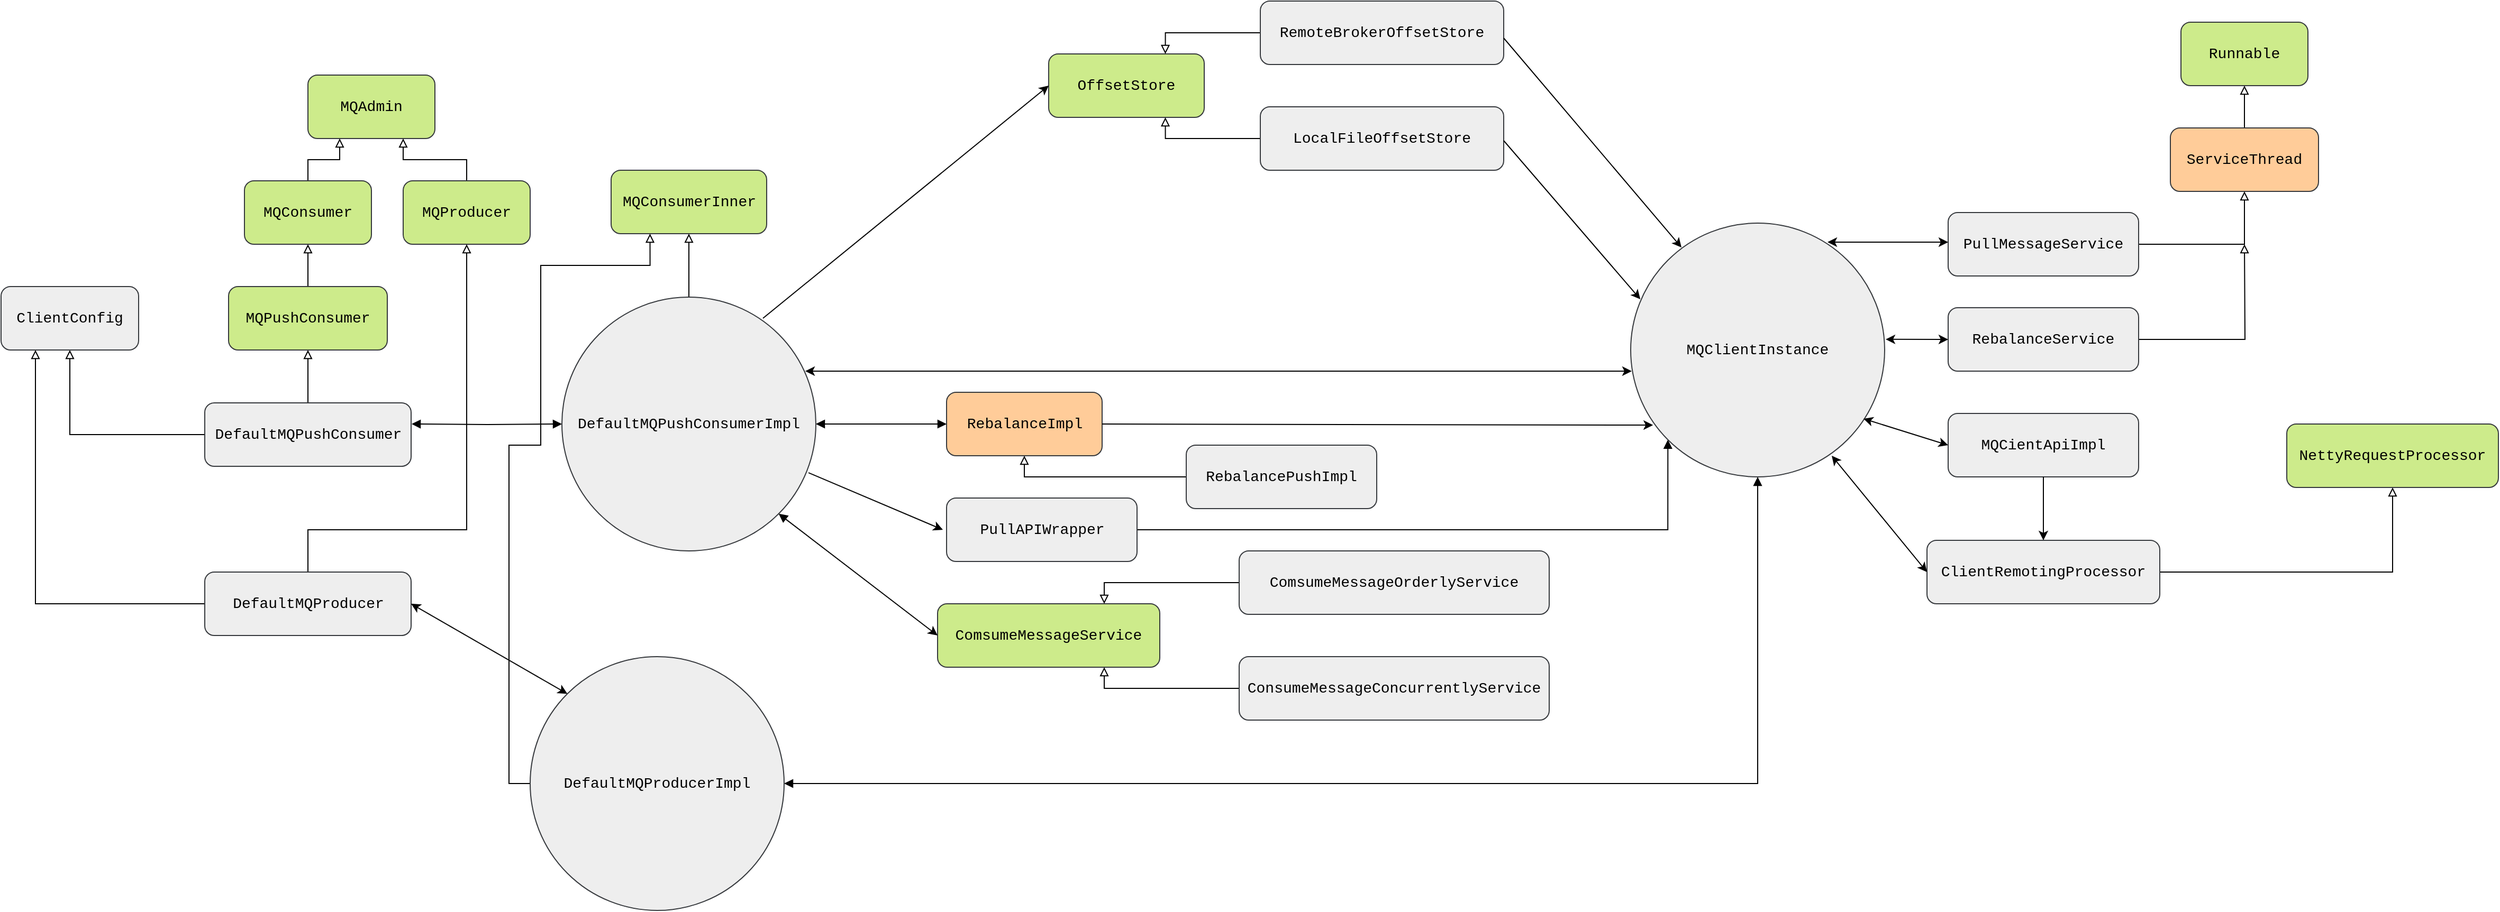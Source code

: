 <mxfile version="12.4.0" type="device" pages="1"><diagram id="mYf9nGsX_VFuk5SGQGPi" name="Page-1"><mxGraphModel dx="2013" dy="556" grid="1" gridSize="10" guides="1" tooltips="1" connect="1" arrows="1" fold="1" page="1" pageScale="1" pageWidth="827" pageHeight="1169" math="0" shadow="0"><root><mxCell id="0"/><mxCell id="1" parent="0"/><mxCell id="-UScnYANRzVO_5OVD0Nx-1" value="&lt;font style=&quot;font-size: 14px&quot; face=&quot;Courier New&quot;&gt;MQAdmin&lt;/font&gt;" style="rounded=1;whiteSpace=wrap;html=1;fillColor=#cdeb8b;strokeColor=#36393d;" parent="1" vertex="1"><mxGeometry x="170" y="100" width="120" height="60" as="geometry"/></mxCell><mxCell id="-UScnYANRzVO_5OVD0Nx-3" style="edgeStyle=orthogonalEdgeStyle;rounded=0;orthogonalLoop=1;jettySize=auto;html=1;entryX=0.25;entryY=1;entryDx=0;entryDy=0;endArrow=block;endFill=0;" parent="1" source="-UScnYANRzVO_5OVD0Nx-2" target="-UScnYANRzVO_5OVD0Nx-1" edge="1"><mxGeometry relative="1" as="geometry"/></mxCell><mxCell id="-UScnYANRzVO_5OVD0Nx-2" value="&lt;font style=&quot;font-size: 14px&quot; face=&quot;Courier New&quot;&gt;MQConsumer&lt;/font&gt;" style="rounded=1;whiteSpace=wrap;html=1;fillColor=#cdeb8b;strokeColor=#36393d;" parent="1" vertex="1"><mxGeometry x="110" y="200" width="120" height="60" as="geometry"/></mxCell><mxCell id="-UScnYANRzVO_5OVD0Nx-5" style="edgeStyle=orthogonalEdgeStyle;rounded=0;orthogonalLoop=1;jettySize=auto;html=1;entryX=0.5;entryY=1;entryDx=0;entryDy=0;endArrow=block;endFill=0;" parent="1" source="-UScnYANRzVO_5OVD0Nx-4" target="-UScnYANRzVO_5OVD0Nx-2" edge="1"><mxGeometry relative="1" as="geometry"/></mxCell><mxCell id="-UScnYANRzVO_5OVD0Nx-4" value="&lt;font style=&quot;font-size: 14px&quot; face=&quot;Courier New&quot;&gt;MQPushConsumer&lt;/font&gt;" style="rounded=1;whiteSpace=wrap;html=1;fillColor=#cdeb8b;strokeColor=#36393d;" parent="1" vertex="1"><mxGeometry x="95" y="300" width="150" height="60" as="geometry"/></mxCell><mxCell id="-UScnYANRzVO_5OVD0Nx-7" style="edgeStyle=orthogonalEdgeStyle;rounded=0;orthogonalLoop=1;jettySize=auto;html=1;entryX=0.5;entryY=1;entryDx=0;entryDy=0;endArrow=block;endFill=0;" parent="1" source="-UScnYANRzVO_5OVD0Nx-6" target="-UScnYANRzVO_5OVD0Nx-4" edge="1"><mxGeometry relative="1" as="geometry"/></mxCell><mxCell id="-UScnYANRzVO_5OVD0Nx-9" style="edgeStyle=orthogonalEdgeStyle;rounded=0;orthogonalLoop=1;jettySize=auto;html=1;entryX=0.5;entryY=1;entryDx=0;entryDy=0;endArrow=block;endFill=0;" parent="1" source="-UScnYANRzVO_5OVD0Nx-6" target="-UScnYANRzVO_5OVD0Nx-8" edge="1"><mxGeometry relative="1" as="geometry"/></mxCell><mxCell id="-UScnYANRzVO_5OVD0Nx-14" style="edgeStyle=orthogonalEdgeStyle;rounded=0;orthogonalLoop=1;jettySize=auto;html=1;endArrow=block;endFill=1;startArrow=block;startFill=1;" parent="1" target="-UScnYANRzVO_5OVD0Nx-32" edge="1"><mxGeometry relative="1" as="geometry"><mxPoint x="268" y="430" as="sourcePoint"/><mxPoint x="413" y="425" as="targetPoint"/></mxGeometry></mxCell><mxCell id="-UScnYANRzVO_5OVD0Nx-6" value="&lt;font style=&quot;font-size: 14px&quot; face=&quot;Courier New&quot;&gt;DefaultMQPushConsumer&lt;/font&gt;" style="rounded=1;whiteSpace=wrap;html=1;fillColor=#eeeeee;strokeColor=#36393d;" parent="1" vertex="1"><mxGeometry x="72.5" y="410" width="195" height="60" as="geometry"/></mxCell><mxCell id="-UScnYANRzVO_5OVD0Nx-8" value="&lt;font face=&quot;Courier New&quot;&gt;&lt;span style=&quot;font-size: 14px&quot;&gt;ClientConfig&lt;/span&gt;&lt;/font&gt;" style="rounded=1;whiteSpace=wrap;html=1;fillColor=#eeeeee;strokeColor=#36393d;" parent="1" vertex="1"><mxGeometry x="-120" y="300" width="130" height="60" as="geometry"/></mxCell><mxCell id="-UScnYANRzVO_5OVD0Nx-11" value="&lt;font style=&quot;font-size: 14px&quot; face=&quot;Courier New&quot;&gt;MQConsumerInner&lt;/font&gt;" style="rounded=1;whiteSpace=wrap;html=1;fillColor=#cdeb8b;strokeColor=#36393d;" parent="1" vertex="1"><mxGeometry x="456.5" y="190" width="147" height="60" as="geometry"/></mxCell><mxCell id="-UScnYANRzVO_5OVD0Nx-16" value="&lt;font face=&quot;Courier New&quot;&gt;&lt;span style=&quot;font-size: 14px&quot;&gt;RebalanceImpl&lt;/span&gt;&lt;/font&gt;" style="rounded=1;whiteSpace=wrap;html=1;fillColor=#ffcc99;strokeColor=#36393d;" parent="1" vertex="1"><mxGeometry x="773.5" y="400" width="147" height="60" as="geometry"/></mxCell><mxCell id="-UScnYANRzVO_5OVD0Nx-56" style="edgeStyle=orthogonalEdgeStyle;rounded=0;orthogonalLoop=1;jettySize=auto;html=1;entryX=0;entryY=1;entryDx=0;entryDy=0;startArrow=none;startFill=0;endArrow=block;endFill=1;" parent="1" source="-UScnYANRzVO_5OVD0Nx-21" target="-UScnYANRzVO_5OVD0Nx-52" edge="1"><mxGeometry relative="1" as="geometry"/></mxCell><mxCell id="-UScnYANRzVO_5OVD0Nx-21" value="&lt;font face=&quot;Courier New&quot;&gt;&lt;span style=&quot;font-size: 14px&quot;&gt;PullAPIWrapper&lt;/span&gt;&lt;/font&gt;" style="rounded=1;whiteSpace=wrap;html=1;fillColor=#eeeeee;strokeColor=#36393d;" parent="1" vertex="1"><mxGeometry x="773.5" y="500" width="180" height="60" as="geometry"/></mxCell><mxCell id="-UScnYANRzVO_5OVD0Nx-24" value="&lt;font face=&quot;Courier New&quot;&gt;&lt;span style=&quot;font-size: 14px&quot;&gt;OffsetStore&lt;/span&gt;&lt;/font&gt;" style="rounded=1;whiteSpace=wrap;html=1;fillColor=#cdeb8b;strokeColor=#36393d;" parent="1" vertex="1"><mxGeometry x="870" y="80" width="147" height="60" as="geometry"/></mxCell><mxCell id="-UScnYANRzVO_5OVD0Nx-36" style="edgeStyle=orthogonalEdgeStyle;rounded=0;orthogonalLoop=1;jettySize=auto;html=1;entryX=0.75;entryY=0;entryDx=0;entryDy=0;endArrow=block;endFill=0;" parent="1" source="-UScnYANRzVO_5OVD0Nx-25" target="-UScnYANRzVO_5OVD0Nx-24" edge="1"><mxGeometry relative="1" as="geometry"/></mxCell><mxCell id="-UScnYANRzVO_5OVD0Nx-25" value="&lt;font face=&quot;Courier New&quot;&gt;&lt;span style=&quot;font-size: 14px&quot;&gt;RemoteBrokerOffsetStore&lt;/span&gt;&lt;/font&gt;" style="rounded=1;whiteSpace=wrap;html=1;fillColor=#eeeeee;strokeColor=#36393d;" parent="1" vertex="1"><mxGeometry x="1070" y="30" width="230" height="60" as="geometry"/></mxCell><mxCell id="-UScnYANRzVO_5OVD0Nx-28" style="edgeStyle=orthogonalEdgeStyle;rounded=0;orthogonalLoop=1;jettySize=auto;html=1;entryX=0.75;entryY=1;entryDx=0;entryDy=0;endArrow=block;endFill=0;" parent="1" source="-UScnYANRzVO_5OVD0Nx-26" target="-UScnYANRzVO_5OVD0Nx-24" edge="1"><mxGeometry relative="1" as="geometry"/></mxCell><mxCell id="-UScnYANRzVO_5OVD0Nx-26" value="&lt;font face=&quot;Courier New&quot;&gt;&lt;span style=&quot;font-size: 14px&quot;&gt;LocalFileOffsetStore&lt;/span&gt;&lt;/font&gt;" style="rounded=1;whiteSpace=wrap;html=1;fillColor=#eeeeee;strokeColor=#36393d;" parent="1" vertex="1"><mxGeometry x="1070" y="130" width="230" height="60" as="geometry"/></mxCell><mxCell id="-UScnYANRzVO_5OVD0Nx-33" style="edgeStyle=orthogonalEdgeStyle;rounded=0;orthogonalLoop=1;jettySize=auto;html=1;entryX=0.5;entryY=1;entryDx=0;entryDy=0;endArrow=block;endFill=0;" parent="1" source="-UScnYANRzVO_5OVD0Nx-32" target="-UScnYANRzVO_5OVD0Nx-11" edge="1"><mxGeometry relative="1" as="geometry"/></mxCell><mxCell id="-UScnYANRzVO_5OVD0Nx-43" style="edgeStyle=orthogonalEdgeStyle;rounded=0;orthogonalLoop=1;jettySize=auto;html=1;exitX=1;exitY=0.5;exitDx=0;exitDy=0;entryX=0;entryY=0.5;entryDx=0;entryDy=0;endArrow=block;endFill=1;startArrow=block;startFill=1;" parent="1" source="-UScnYANRzVO_5OVD0Nx-32" target="-UScnYANRzVO_5OVD0Nx-16" edge="1"><mxGeometry relative="1" as="geometry"/></mxCell><mxCell id="-UScnYANRzVO_5OVD0Nx-32" value="&lt;span style=&quot;font-family: &amp;#34;courier new&amp;#34; ; font-size: 14px ; white-space: normal&quot;&gt;DefaultMQPushConsumerImpl&lt;/span&gt;" style="ellipse;whiteSpace=wrap;html=1;aspect=fixed;fillColor=#eeeeee;strokeColor=#36393d;" parent="1" vertex="1"><mxGeometry x="410" y="310" width="240" height="240" as="geometry"/></mxCell><mxCell id="-UScnYANRzVO_5OVD0Nx-38" style="edgeStyle=orthogonalEdgeStyle;rounded=0;orthogonalLoop=1;jettySize=auto;html=1;entryX=0.5;entryY=1;entryDx=0;entryDy=0;endArrow=block;endFill=0;" parent="1" source="-UScnYANRzVO_5OVD0Nx-37" target="-UScnYANRzVO_5OVD0Nx-16" edge="1"><mxGeometry relative="1" as="geometry"/></mxCell><mxCell id="-UScnYANRzVO_5OVD0Nx-37" value="&lt;font face=&quot;Courier New&quot;&gt;&lt;span style=&quot;font-size: 14px&quot;&gt;RebalancePushImpl&lt;/span&gt;&lt;/font&gt;" style="rounded=1;whiteSpace=wrap;html=1;fillColor=#eeeeee;strokeColor=#36393d;" parent="1" vertex="1"><mxGeometry x="1000" y="450" width="180" height="60" as="geometry"/></mxCell><mxCell id="-UScnYANRzVO_5OVD0Nx-42" value="" style="endArrow=classic;html=1;entryX=0;entryY=0.5;entryDx=0;entryDy=0;" parent="1" target="-UScnYANRzVO_5OVD0Nx-24" edge="1"><mxGeometry width="50" height="50" relative="1" as="geometry"><mxPoint x="600" y="330" as="sourcePoint"/><mxPoint x="650" y="280" as="targetPoint"/></mxGeometry></mxCell><mxCell id="-UScnYANRzVO_5OVD0Nx-44" value="" style="endArrow=classic;html=1;exitX=0.971;exitY=0.692;exitDx=0;exitDy=0;exitPerimeter=0;" parent="1" source="-UScnYANRzVO_5OVD0Nx-32" edge="1"><mxGeometry width="50" height="50" relative="1" as="geometry"><mxPoint x="270" y="630" as="sourcePoint"/><mxPoint x="770" y="530" as="targetPoint"/></mxGeometry></mxCell><mxCell id="-UScnYANRzVO_5OVD0Nx-45" value="&lt;font face=&quot;Courier New&quot;&gt;&lt;span style=&quot;font-size: 14px&quot;&gt;ComsumeMessageService&lt;/span&gt;&lt;/font&gt;" style="rounded=1;whiteSpace=wrap;html=1;fillColor=#cdeb8b;strokeColor=#36393d;" parent="1" vertex="1"><mxGeometry x="765" y="600" width="210" height="60" as="geometry"/></mxCell><mxCell id="-UScnYANRzVO_5OVD0Nx-47" value="" style="endArrow=classic;html=1;exitX=1;exitY=1;exitDx=0;exitDy=0;entryX=0;entryY=0.5;entryDx=0;entryDy=0;startArrow=block;startFill=1;" parent="1" source="-UScnYANRzVO_5OVD0Nx-32" target="-UScnYANRzVO_5OVD0Nx-45" edge="1"><mxGeometry width="50" height="50" relative="1" as="geometry"><mxPoint x="350" y="730" as="sourcePoint"/><mxPoint x="400" y="680" as="targetPoint"/></mxGeometry></mxCell><mxCell id="-UScnYANRzVO_5OVD0Nx-51" style="edgeStyle=orthogonalEdgeStyle;rounded=0;orthogonalLoop=1;jettySize=auto;html=1;entryX=0.75;entryY=0;entryDx=0;entryDy=0;startArrow=none;startFill=0;endArrow=block;endFill=0;" parent="1" source="-UScnYANRzVO_5OVD0Nx-48" target="-UScnYANRzVO_5OVD0Nx-45" edge="1"><mxGeometry relative="1" as="geometry"/></mxCell><mxCell id="-UScnYANRzVO_5OVD0Nx-48" value="&lt;span style=&quot;font-family: &amp;#34;courier new&amp;#34; ; font-size: 14px&quot;&gt;ComsumeMessageOrderlyService&lt;/span&gt;" style="rounded=1;whiteSpace=wrap;html=1;fillColor=#eeeeee;strokeColor=#36393d;" parent="1" vertex="1"><mxGeometry x="1050" y="550" width="293" height="60" as="geometry"/></mxCell><mxCell id="-UScnYANRzVO_5OVD0Nx-50" style="edgeStyle=orthogonalEdgeStyle;rounded=0;orthogonalLoop=1;jettySize=auto;html=1;entryX=0.75;entryY=1;entryDx=0;entryDy=0;startArrow=none;startFill=0;endArrow=block;endFill=0;" parent="1" source="-UScnYANRzVO_5OVD0Nx-49" target="-UScnYANRzVO_5OVD0Nx-45" edge="1"><mxGeometry relative="1" as="geometry"/></mxCell><mxCell id="-UScnYANRzVO_5OVD0Nx-49" value="&lt;span style=&quot;font-family: &amp;#34;courier new&amp;#34; ; font-size: 14px&quot;&gt;ConsumeMessageConcurrentlyService&lt;/span&gt;" style="rounded=1;whiteSpace=wrap;html=1;fillColor=#eeeeee;strokeColor=#36393d;" parent="1" vertex="1"><mxGeometry x="1050" y="650" width="293" height="60" as="geometry"/></mxCell><mxCell id="-UScnYANRzVO_5OVD0Nx-52" value="&lt;font face=&quot;courier new&quot;&gt;&lt;span style=&quot;font-size: 14px&quot;&gt;MQClientInstance&lt;/span&gt;&lt;/font&gt;" style="ellipse;whiteSpace=wrap;html=1;aspect=fixed;fillColor=#eeeeee;strokeColor=#36393d;" parent="1" vertex="1"><mxGeometry x="1420" y="240" width="240" height="240" as="geometry"/></mxCell><mxCell id="-UScnYANRzVO_5OVD0Nx-53" value="" style="endArrow=classic;startArrow=classic;html=1;" parent="1" edge="1"><mxGeometry width="50" height="50" relative="1" as="geometry"><mxPoint x="640" y="380" as="sourcePoint"/><mxPoint x="1421" y="380" as="targetPoint"/><Array as="points"><mxPoint x="1400" y="380"/></Array></mxGeometry></mxCell><mxCell id="-UScnYANRzVO_5OVD0Nx-55" value="" style="endArrow=classic;html=1;entryX=0.088;entryY=0.796;entryDx=0;entryDy=0;entryPerimeter=0;exitX=1;exitY=0.5;exitDx=0;exitDy=0;" parent="1" source="-UScnYANRzVO_5OVD0Nx-16" target="-UScnYANRzVO_5OVD0Nx-52" edge="1"><mxGeometry width="50" height="50" relative="1" as="geometry"><mxPoint x="490" y="780" as="sourcePoint"/><mxPoint x="540" y="730" as="targetPoint"/></mxGeometry></mxCell><mxCell id="-UScnYANRzVO_5OVD0Nx-57" value="" style="endArrow=classic;html=1;entryX=0.038;entryY=0.3;entryDx=0;entryDy=0;entryPerimeter=0;" parent="1" target="-UScnYANRzVO_5OVD0Nx-52" edge="1"><mxGeometry width="50" height="50" relative="1" as="geometry"><mxPoint x="1300" y="162" as="sourcePoint"/><mxPoint x="1350" y="112" as="targetPoint"/></mxGeometry></mxCell><mxCell id="-UScnYANRzVO_5OVD0Nx-58" value="" style="endArrow=classic;html=1;entryX=0.2;entryY=0.096;entryDx=0;entryDy=0;entryPerimeter=0;" parent="1" target="-UScnYANRzVO_5OVD0Nx-52" edge="1"><mxGeometry width="50" height="50" relative="1" as="geometry"><mxPoint x="1300" y="65" as="sourcePoint"/><mxPoint x="1429.12" y="215" as="targetPoint"/></mxGeometry></mxCell><mxCell id="-UScnYANRzVO_5OVD0Nx-60" style="edgeStyle=orthogonalEdgeStyle;rounded=0;orthogonalLoop=1;jettySize=auto;html=1;entryX=0.75;entryY=1;entryDx=0;entryDy=0;startArrow=none;startFill=0;endArrow=block;endFill=0;" parent="1" source="-UScnYANRzVO_5OVD0Nx-59" target="-UScnYANRzVO_5OVD0Nx-1" edge="1"><mxGeometry relative="1" as="geometry"/></mxCell><mxCell id="-UScnYANRzVO_5OVD0Nx-59" value="&lt;font style=&quot;font-size: 14px&quot; face=&quot;Courier New&quot;&gt;MQProducer&lt;/font&gt;" style="rounded=1;whiteSpace=wrap;html=1;fillColor=#cdeb8b;strokeColor=#36393d;" parent="1" vertex="1"><mxGeometry x="260" y="200" width="120" height="60" as="geometry"/></mxCell><mxCell id="-UScnYANRzVO_5OVD0Nx-62" style="edgeStyle=orthogonalEdgeStyle;rounded=0;orthogonalLoop=1;jettySize=auto;html=1;entryX=0.25;entryY=1;entryDx=0;entryDy=0;startArrow=none;startFill=0;endArrow=block;endFill=0;" parent="1" source="-UScnYANRzVO_5OVD0Nx-61" target="-UScnYANRzVO_5OVD0Nx-8" edge="1"><mxGeometry relative="1" as="geometry"/></mxCell><mxCell id="-UScnYANRzVO_5OVD0Nx-65" style="edgeStyle=orthogonalEdgeStyle;rounded=0;orthogonalLoop=1;jettySize=auto;html=1;startArrow=none;startFill=0;endArrow=block;endFill=0;entryX=0.5;entryY=1;entryDx=0;entryDy=0;" parent="1" source="-UScnYANRzVO_5OVD0Nx-61" target="-UScnYANRzVO_5OVD0Nx-59" edge="1"><mxGeometry relative="1" as="geometry"><mxPoint x="340" y="310" as="targetPoint"/><Array as="points"><mxPoint x="170" y="530"/><mxPoint x="320" y="530"/></Array></mxGeometry></mxCell><mxCell id="-UScnYANRzVO_5OVD0Nx-61" value="&lt;font face=&quot;Courier New&quot; style=&quot;font-size: 14px&quot;&gt;DefaultMQProducer&lt;/font&gt;" style="rounded=1;whiteSpace=wrap;html=1;fillColor=#eeeeee;strokeColor=#36393d;" parent="1" vertex="1"><mxGeometry x="72.5" y="570" width="195" height="60" as="geometry"/></mxCell><mxCell id="-UScnYANRzVO_5OVD0Nx-69" style="edgeStyle=orthogonalEdgeStyle;rounded=0;orthogonalLoop=1;jettySize=auto;html=1;startArrow=block;startFill=1;endArrow=block;endFill=1;" parent="1" source="-UScnYANRzVO_5OVD0Nx-67" target="-UScnYANRzVO_5OVD0Nx-52" edge="1"><mxGeometry relative="1" as="geometry"/></mxCell><mxCell id="-UScnYANRzVO_5OVD0Nx-80" style="edgeStyle=orthogonalEdgeStyle;rounded=0;orthogonalLoop=1;jettySize=auto;html=1;entryX=0.25;entryY=1;entryDx=0;entryDy=0;startArrow=none;startFill=0;endArrow=block;endFill=0;" parent="1" source="-UScnYANRzVO_5OVD0Nx-67" target="-UScnYANRzVO_5OVD0Nx-11" edge="1"><mxGeometry relative="1" as="geometry"><Array as="points"><mxPoint x="360" y="770"/><mxPoint x="360" y="450"/><mxPoint x="390" y="450"/><mxPoint x="390" y="280"/><mxPoint x="493" y="280"/></Array></mxGeometry></mxCell><mxCell id="-UScnYANRzVO_5OVD0Nx-67" value="&lt;span style=&quot;font-family: &amp;#34;courier new&amp;#34; ; font-size: 14px&quot;&gt;DefaultMQProducer&lt;/span&gt;&lt;span style=&quot;font-family: &amp;#34;courier new&amp;#34; ; font-size: 14px ; white-space: normal&quot;&gt;Impl&lt;/span&gt;" style="ellipse;whiteSpace=wrap;html=1;aspect=fixed;fillColor=#eeeeee;strokeColor=#36393d;" parent="1" vertex="1"><mxGeometry x="380" y="650" width="240" height="240" as="geometry"/></mxCell><mxCell id="-UScnYANRzVO_5OVD0Nx-68" value="" style="endArrow=classic;startArrow=classic;html=1;entryX=0;entryY=0;entryDx=0;entryDy=0;exitX=1;exitY=0.5;exitDx=0;exitDy=0;" parent="1" source="-UScnYANRzVO_5OVD0Nx-61" target="-UScnYANRzVO_5OVD0Nx-67" edge="1"><mxGeometry width="50" height="50" relative="1" as="geometry"><mxPoint x="40" y="960" as="sourcePoint"/><mxPoint x="90" y="910" as="targetPoint"/></mxGeometry></mxCell><mxCell id="-UScnYANRzVO_5OVD0Nx-70" value="&lt;font face=&quot;Courier New&quot;&gt;&lt;span style=&quot;font-size: 14px&quot;&gt;Runnable&lt;/span&gt;&lt;/font&gt;" style="rounded=1;whiteSpace=wrap;html=1;fillColor=#cdeb8b;strokeColor=#36393d;" parent="1" vertex="1"><mxGeometry x="1940" y="50" width="120" height="60" as="geometry"/></mxCell><mxCell id="-UScnYANRzVO_5OVD0Nx-72" style="edgeStyle=orthogonalEdgeStyle;rounded=0;orthogonalLoop=1;jettySize=auto;html=1;entryX=0.5;entryY=1;entryDx=0;entryDy=0;startArrow=none;startFill=0;endArrow=block;endFill=0;" parent="1" source="-UScnYANRzVO_5OVD0Nx-71" target="-UScnYANRzVO_5OVD0Nx-70" edge="1"><mxGeometry relative="1" as="geometry"/></mxCell><mxCell id="-UScnYANRzVO_5OVD0Nx-71" value="&lt;font face=&quot;Courier New&quot;&gt;&lt;span style=&quot;font-size: 14px&quot;&gt;ServiceThread&lt;/span&gt;&lt;/font&gt;" style="rounded=1;whiteSpace=wrap;html=1;fillColor=#ffcc99;strokeColor=#36393d;" parent="1" vertex="1"><mxGeometry x="1930" y="150" width="140" height="60" as="geometry"/></mxCell><mxCell id="-UScnYANRzVO_5OVD0Nx-75" style="edgeStyle=orthogonalEdgeStyle;rounded=0;orthogonalLoop=1;jettySize=auto;html=1;entryX=0.5;entryY=1;entryDx=0;entryDy=0;startArrow=none;startFill=0;endArrow=block;endFill=0;" parent="1" source="-UScnYANRzVO_5OVD0Nx-74" target="-UScnYANRzVO_5OVD0Nx-71" edge="1"><mxGeometry relative="1" as="geometry"/></mxCell><mxCell id="-UScnYANRzVO_5OVD0Nx-74" value="&lt;font face=&quot;Courier New&quot;&gt;&lt;span style=&quot;font-size: 14px&quot;&gt;PullMessageService&lt;/span&gt;&lt;/font&gt;" style="rounded=1;whiteSpace=wrap;html=1;fillColor=#eeeeee;strokeColor=#36393d;" parent="1" vertex="1"><mxGeometry x="1720" y="230" width="180" height="60" as="geometry"/></mxCell><mxCell id="-UScnYANRzVO_5OVD0Nx-77" style="edgeStyle=orthogonalEdgeStyle;rounded=0;orthogonalLoop=1;jettySize=auto;html=1;startArrow=none;startFill=0;endArrow=block;endFill=0;" parent="1" source="-UScnYANRzVO_5OVD0Nx-76" edge="1"><mxGeometry relative="1" as="geometry"><mxPoint x="2000" y="260" as="targetPoint"/></mxGeometry></mxCell><mxCell id="-UScnYANRzVO_5OVD0Nx-76" value="&lt;font face=&quot;Courier New&quot;&gt;&lt;span style=&quot;font-size: 14px&quot;&gt;RebalanceService&lt;/span&gt;&lt;/font&gt;" style="rounded=1;whiteSpace=wrap;html=1;fillColor=#eeeeee;strokeColor=#36393d;" parent="1" vertex="1"><mxGeometry x="1720" y="320" width="180" height="60" as="geometry"/></mxCell><mxCell id="-UScnYANRzVO_5OVD0Nx-78" value="" style="endArrow=classic;startArrow=classic;html=1;exitX=0.775;exitY=0.075;exitDx=0;exitDy=0;exitPerimeter=0;" parent="1" source="-UScnYANRzVO_5OVD0Nx-52" edge="1"><mxGeometry width="50" height="50" relative="1" as="geometry"><mxPoint x="1670" y="308" as="sourcePoint"/><mxPoint x="1720" y="258" as="targetPoint"/></mxGeometry></mxCell><mxCell id="-UScnYANRzVO_5OVD0Nx-79" value="" style="endArrow=classic;startArrow=classic;html=1;exitX=1.004;exitY=0.458;exitDx=0;exitDy=0;exitPerimeter=0;" parent="1" source="-UScnYANRzVO_5OVD0Nx-52" edge="1"><mxGeometry width="50" height="50" relative="1" as="geometry"><mxPoint x="1670" y="400" as="sourcePoint"/><mxPoint x="1720" y="350" as="targetPoint"/></mxGeometry></mxCell><mxCell id="-UScnYANRzVO_5OVD0Nx-81" value="&lt;font face=&quot;Courier New&quot;&gt;&lt;span style=&quot;font-size: 14px&quot;&gt;MQCientApiImpl&lt;/span&gt;&lt;/font&gt;" style="rounded=1;whiteSpace=wrap;html=1;fillColor=#eeeeee;strokeColor=#36393d;" parent="1" vertex="1"><mxGeometry x="1720" y="420" width="180" height="60" as="geometry"/></mxCell><mxCell id="-UScnYANRzVO_5OVD0Nx-82" value="" style="endArrow=classic;startArrow=classic;html=1;entryX=0;entryY=0.5;entryDx=0;entryDy=0;" parent="1" target="-UScnYANRzVO_5OVD0Nx-81" edge="1"><mxGeometry width="50" height="50" relative="1" as="geometry"><mxPoint x="1640" y="425" as="sourcePoint"/><mxPoint x="1690" y="375" as="targetPoint"/></mxGeometry></mxCell><mxCell id="-UScnYANRzVO_5OVD0Nx-86" style="edgeStyle=orthogonalEdgeStyle;rounded=0;orthogonalLoop=1;jettySize=auto;html=1;entryX=0.5;entryY=1;entryDx=0;entryDy=0;startArrow=none;startFill=0;endArrow=block;endFill=0;" parent="1" source="-UScnYANRzVO_5OVD0Nx-83" target="-UScnYANRzVO_5OVD0Nx-85" edge="1"><mxGeometry relative="1" as="geometry"/></mxCell><mxCell id="-UScnYANRzVO_5OVD0Nx-83" value="&lt;font face=&quot;Courier New&quot;&gt;&lt;span style=&quot;font-size: 14px&quot;&gt;ClientRemotingProcessor&lt;/span&gt;&lt;/font&gt;" style="rounded=1;whiteSpace=wrap;html=1;fillColor=#eeeeee;strokeColor=#36393d;" parent="1" vertex="1"><mxGeometry x="1700" y="540" width="220" height="60" as="geometry"/></mxCell><mxCell id="-UScnYANRzVO_5OVD0Nx-84" value="" style="endArrow=classic;startArrow=classic;html=1;entryX=0;entryY=0.5;entryDx=0;entryDy=0;" parent="1" target="-UScnYANRzVO_5OVD0Nx-83" edge="1"><mxGeometry width="50" height="50" relative="1" as="geometry"><mxPoint x="1610" y="460" as="sourcePoint"/><mxPoint x="1690" y="485" as="targetPoint"/></mxGeometry></mxCell><mxCell id="-UScnYANRzVO_5OVD0Nx-85" value="&lt;font face=&quot;Courier New&quot;&gt;&lt;span style=&quot;font-size: 14px&quot;&gt;NettyRequestProcessor&lt;/span&gt;&lt;/font&gt;" style="rounded=1;whiteSpace=wrap;html=1;fillColor=#cdeb8b;strokeColor=#36393d;" parent="1" vertex="1"><mxGeometry x="2040" y="430" width="200" height="60" as="geometry"/></mxCell><mxCell id="-UScnYANRzVO_5OVD0Nx-87" value="" style="endArrow=none;startArrow=classic;html=1;endFill=0;" parent="1" source="-UScnYANRzVO_5OVD0Nx-83" edge="1"><mxGeometry width="50" height="50" relative="1" as="geometry"><mxPoint x="1760" y="530" as="sourcePoint"/><mxPoint x="1810" y="480" as="targetPoint"/></mxGeometry></mxCell></root></mxGraphModel></diagram></mxfile>